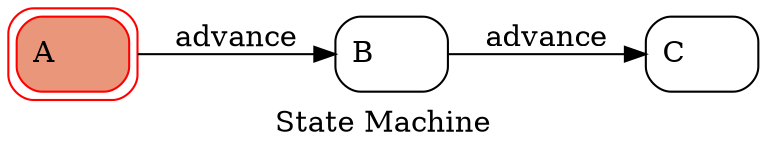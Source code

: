 digraph "State Machine" {
	graph [color=black directed=true fillcolor=white label="State Machine" rankdir=LR "strict"=false style=solid]
	node [color=black fillcolor=white peripheries=1 shape=rectangle style="rounded, filled"]
	edge [color=black]
	A [label="A\l" color=red fillcolor=darksalmon peripheries=2]
	B [label="B\l"]
	C [label="C\l"]
	A -> B [label=advance]
	B -> C [label=advance]
}
